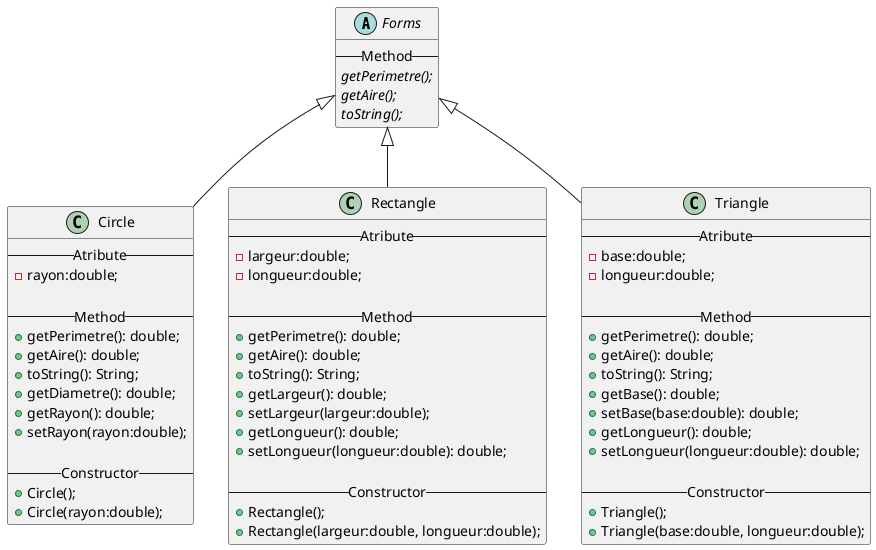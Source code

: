 @startuml

abstract class Forms {
  --Method--
  {abstract} getPerimetre();
  {abstract} getAire();
  {abstract} toString();
}

class Circle {
  --Atribute--
  -rayon:double;

  --Method--
  +getPerimetre(): double;
  +getAire(): double;
  +toString(): String;
  +getDiametre(): double;
  +getRayon(): double;
  +setRayon(rayon:double);

  --Constructor--
  +Circle();
  +Circle(rayon:double);
}

class Rectangle {
  --Atribute--
  -largeur:double;
  -longueur:double;

  --Method--
  +getPerimetre(): double;
  +getAire(): double;
  +toString(): String;
  +getLargeur(): double;
  +setLargeur(largeur:double);
  +getLongueur(): double;
  +setLongueur(longueur:double): double;

  --Constructor--
  +Rectangle();
  +Rectangle(largeur:double, longueur:double);
}

class Triangle {
  --Atribute--
  -base:double;
  -longueur:double;

  --Method--
  +getPerimetre(): double;
  +getAire(): double;
  +toString(): String;
  +getBase(): double;
  +setBase(base:double): double;
  +getLongueur(): double;
  +setLongueur(longueur:double): double;

  --Constructor--
  +Triangle();
  +Triangle(base:double, longueur:double);
}

Forms <|-- Circle
Forms <|-- Rectangle
Forms <|-- Triangle

@enduml